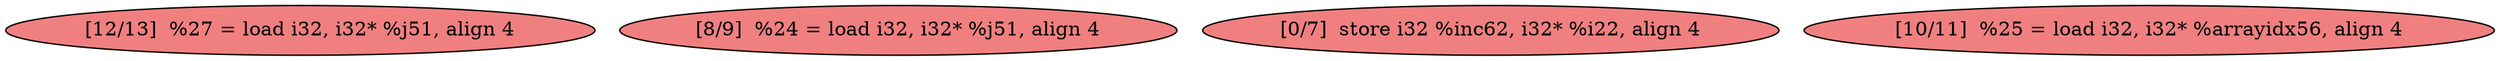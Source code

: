 
digraph G {


node409 [fillcolor=lightcoral,label="[12/13]  %27 = load i32, i32* %j51, align 4",shape=ellipse,style=filled ]
node407 [fillcolor=lightcoral,label="[8/9]  %24 = load i32, i32* %j51, align 4",shape=ellipse,style=filled ]
node410 [fillcolor=lightcoral,label="[0/7]  store i32 %inc62, i32* %i22, align 4",shape=ellipse,style=filled ]
node408 [fillcolor=lightcoral,label="[10/11]  %25 = load i32, i32* %arrayidx56, align 4",shape=ellipse,style=filled ]



}
